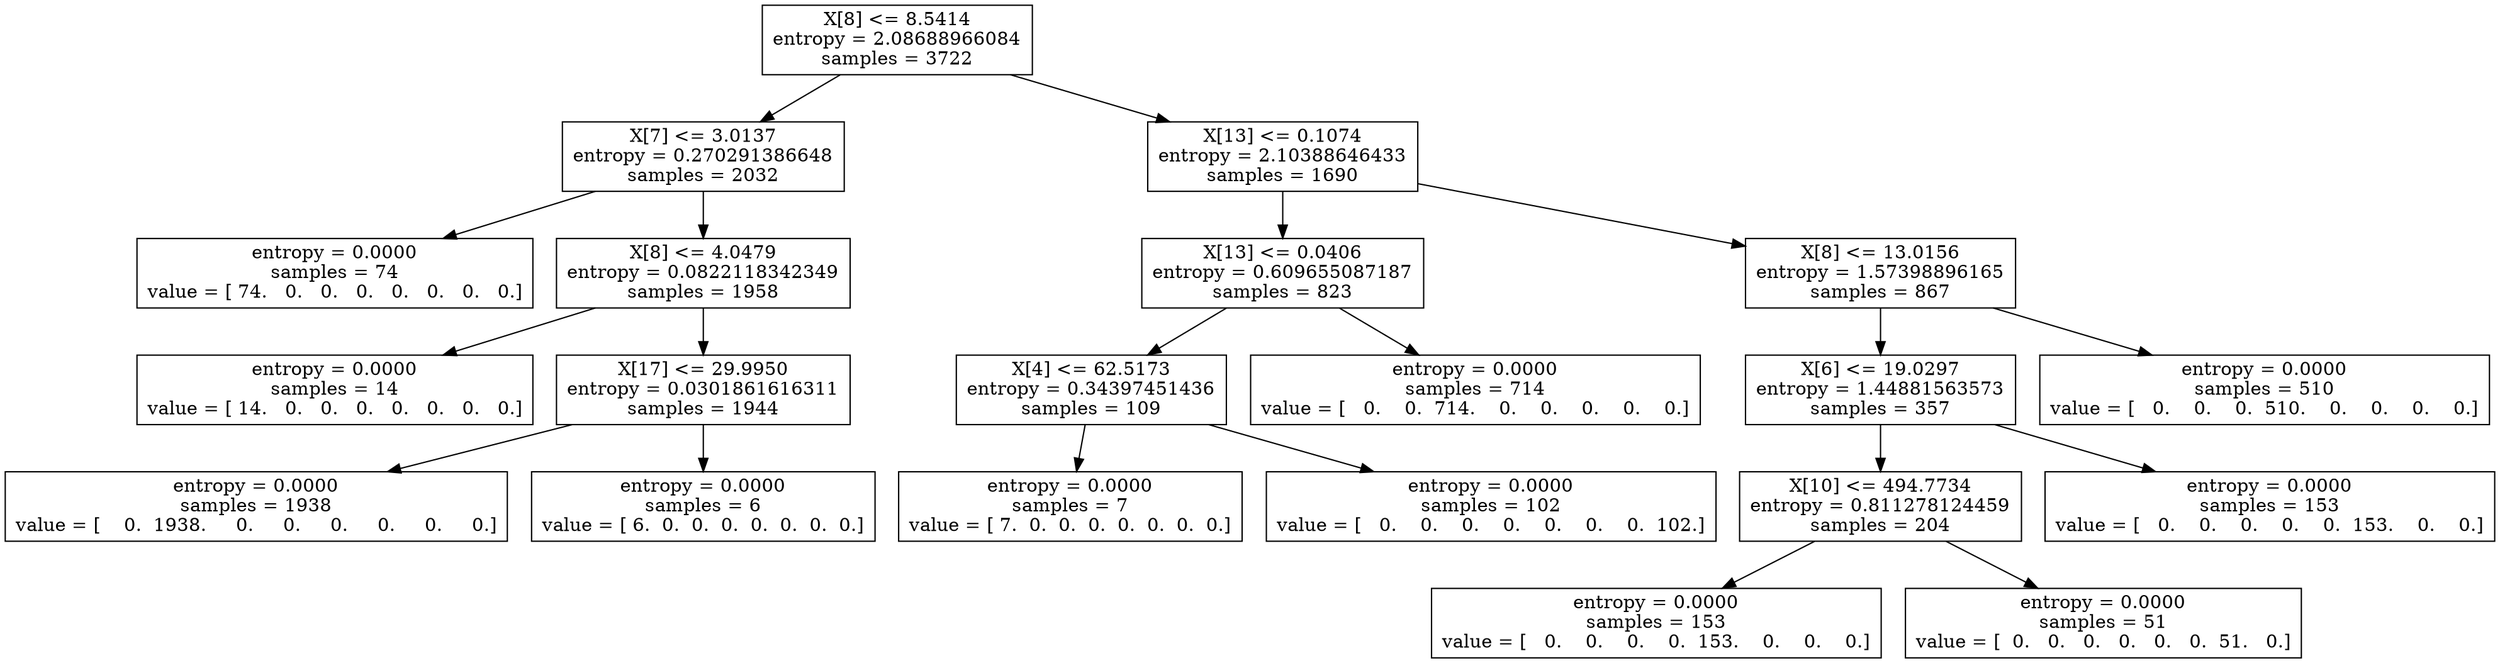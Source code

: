 digraph Tree {
0 [label="X[8] <= 8.5414\nentropy = 2.08688966084\nsamples = 3722", shape="box"] ;
1 [label="X[7] <= 3.0137\nentropy = 0.270291386648\nsamples = 2032", shape="box"] ;
0 -> 1 ;
2 [label="entropy = 0.0000\nsamples = 74\nvalue = [ 74.   0.   0.   0.   0.   0.   0.   0.]", shape="box"] ;
1 -> 2 ;
3 [label="X[8] <= 4.0479\nentropy = 0.0822118342349\nsamples = 1958", shape="box"] ;
1 -> 3 ;
4 [label="entropy = 0.0000\nsamples = 14\nvalue = [ 14.   0.   0.   0.   0.   0.   0.   0.]", shape="box"] ;
3 -> 4 ;
5 [label="X[17] <= 29.9950\nentropy = 0.0301861616311\nsamples = 1944", shape="box"] ;
3 -> 5 ;
6 [label="entropy = 0.0000\nsamples = 1938\nvalue = [    0.  1938.     0.     0.     0.     0.     0.     0.]", shape="box"] ;
5 -> 6 ;
7 [label="entropy = 0.0000\nsamples = 6\nvalue = [ 6.  0.  0.  0.  0.  0.  0.  0.]", shape="box"] ;
5 -> 7 ;
8 [label="X[13] <= 0.1074\nentropy = 2.10388646433\nsamples = 1690", shape="box"] ;
0 -> 8 ;
9 [label="X[13] <= 0.0406\nentropy = 0.609655087187\nsamples = 823", shape="box"] ;
8 -> 9 ;
10 [label="X[4] <= 62.5173\nentropy = 0.34397451436\nsamples = 109", shape="box"] ;
9 -> 10 ;
11 [label="entropy = 0.0000\nsamples = 7\nvalue = [ 7.  0.  0.  0.  0.  0.  0.  0.]", shape="box"] ;
10 -> 11 ;
12 [label="entropy = 0.0000\nsamples = 102\nvalue = [   0.    0.    0.    0.    0.    0.    0.  102.]", shape="box"] ;
10 -> 12 ;
13 [label="entropy = 0.0000\nsamples = 714\nvalue = [   0.    0.  714.    0.    0.    0.    0.    0.]", shape="box"] ;
9 -> 13 ;
14 [label="X[8] <= 13.0156\nentropy = 1.57398896165\nsamples = 867", shape="box"] ;
8 -> 14 ;
15 [label="X[6] <= 19.0297\nentropy = 1.44881563573\nsamples = 357", shape="box"] ;
14 -> 15 ;
16 [label="X[10] <= 494.7734\nentropy = 0.811278124459\nsamples = 204", shape="box"] ;
15 -> 16 ;
17 [label="entropy = 0.0000\nsamples = 153\nvalue = [   0.    0.    0.    0.  153.    0.    0.    0.]", shape="box"] ;
16 -> 17 ;
18 [label="entropy = 0.0000\nsamples = 51\nvalue = [  0.   0.   0.   0.   0.   0.  51.   0.]", shape="box"] ;
16 -> 18 ;
19 [label="entropy = 0.0000\nsamples = 153\nvalue = [   0.    0.    0.    0.    0.  153.    0.    0.]", shape="box"] ;
15 -> 19 ;
20 [label="entropy = 0.0000\nsamples = 510\nvalue = [   0.    0.    0.  510.    0.    0.    0.    0.]", shape="box"] ;
14 -> 20 ;
}